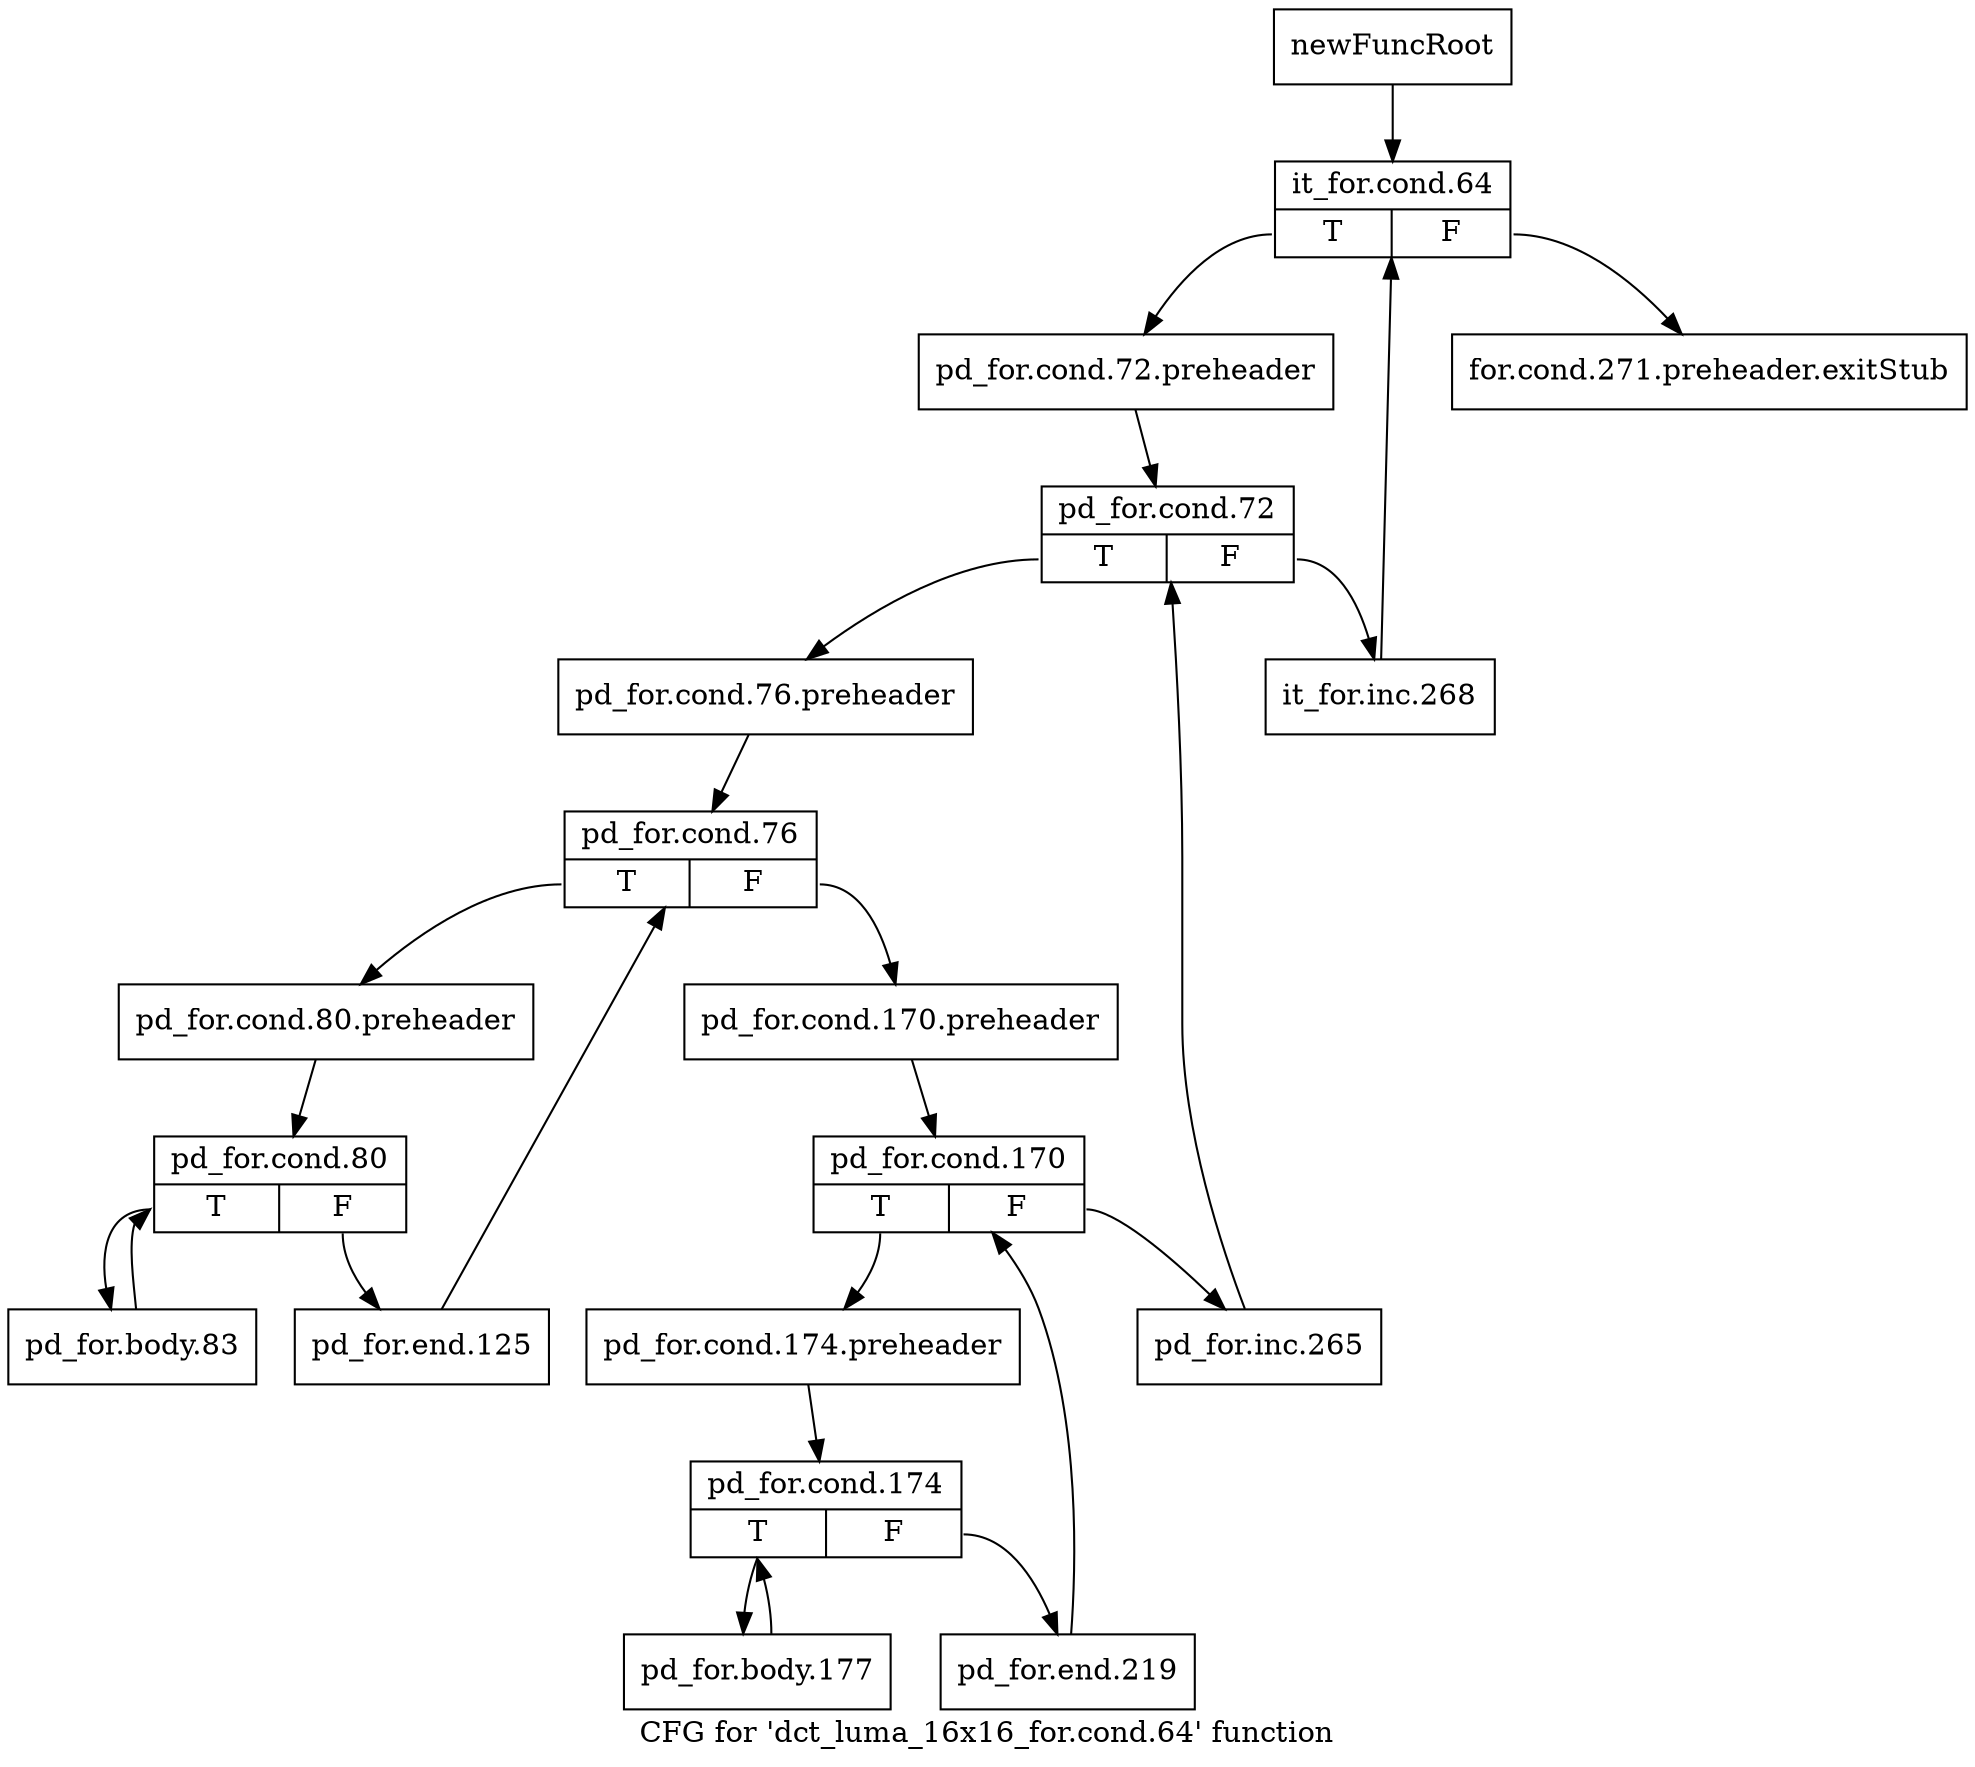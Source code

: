 digraph "CFG for 'dct_luma_16x16_for.cond.64' function" {
	label="CFG for 'dct_luma_16x16_for.cond.64' function";

	Node0x21ed8c0 [shape=record,label="{newFuncRoot}"];
	Node0x21ed8c0 -> Node0x21edda0;
	Node0x21ed910 [shape=record,label="{for.cond.271.preheader.exitStub}"];
	Node0x21edda0 [shape=record,label="{it_for.cond.64|{<s0>T|<s1>F}}"];
	Node0x21edda0:s0 -> Node0x21eddf0;
	Node0x21edda0:s1 -> Node0x21ed910;
	Node0x21eddf0 [shape=record,label="{pd_for.cond.72.preheader}"];
	Node0x21eddf0 -> Node0x21ede40;
	Node0x21ede40 [shape=record,label="{pd_for.cond.72|{<s0>T|<s1>F}}"];
	Node0x21ede40:s0 -> Node0x21edee0;
	Node0x21ede40:s1 -> Node0x21ede90;
	Node0x21ede90 [shape=record,label="{it_for.inc.268}"];
	Node0x21ede90 -> Node0x21edda0;
	Node0x21edee0 [shape=record,label="{pd_for.cond.76.preheader}"];
	Node0x21edee0 -> Node0x21edf30;
	Node0x21edf30 [shape=record,label="{pd_for.cond.76|{<s0>T|<s1>F}}"];
	Node0x21edf30:s0 -> Node0x21ee1b0;
	Node0x21edf30:s1 -> Node0x21edf80;
	Node0x21edf80 [shape=record,label="{pd_for.cond.170.preheader}"];
	Node0x21edf80 -> Node0x21edfd0;
	Node0x21edfd0 [shape=record,label="{pd_for.cond.170|{<s0>T|<s1>F}}"];
	Node0x21edfd0:s0 -> Node0x21ee070;
	Node0x21edfd0:s1 -> Node0x21ee020;
	Node0x21ee020 [shape=record,label="{pd_for.inc.265}"];
	Node0x21ee020 -> Node0x21ede40;
	Node0x21ee070 [shape=record,label="{pd_for.cond.174.preheader}"];
	Node0x21ee070 -> Node0x21ee0c0;
	Node0x21ee0c0 [shape=record,label="{pd_for.cond.174|{<s0>T|<s1>F}}"];
	Node0x21ee0c0:s0 -> Node0x21ee160;
	Node0x21ee0c0:s1 -> Node0x21ee110;
	Node0x21ee110 [shape=record,label="{pd_for.end.219}"];
	Node0x21ee110 -> Node0x21edfd0;
	Node0x21ee160 [shape=record,label="{pd_for.body.177}"];
	Node0x21ee160 -> Node0x21ee0c0;
	Node0x21ee1b0 [shape=record,label="{pd_for.cond.80.preheader}"];
	Node0x21ee1b0 -> Node0x21ee200;
	Node0x21ee200 [shape=record,label="{pd_for.cond.80|{<s0>T|<s1>F}}"];
	Node0x21ee200:s0 -> Node0x21ee2a0;
	Node0x21ee200:s1 -> Node0x21ee250;
	Node0x21ee250 [shape=record,label="{pd_for.end.125}"];
	Node0x21ee250 -> Node0x21edf30;
	Node0x21ee2a0 [shape=record,label="{pd_for.body.83}"];
	Node0x21ee2a0 -> Node0x21ee200;
}
